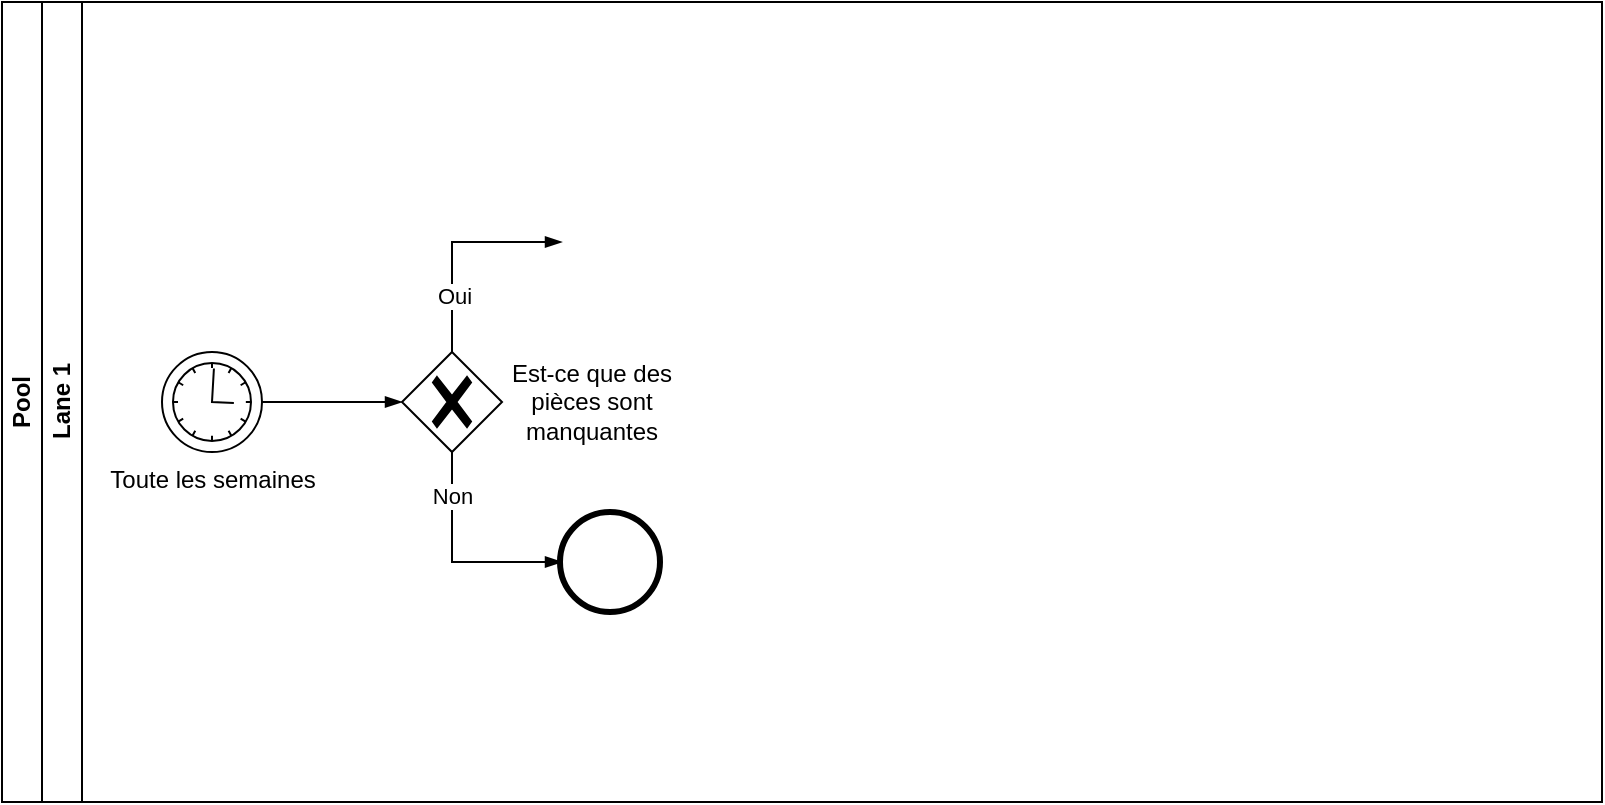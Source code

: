 <mxfile version="22.1.11" type="github">
  <diagram name="Page-1" id="jd4_b2cbeIl36sTIpOt9">
    <mxGraphModel dx="1434" dy="780" grid="1" gridSize="10" guides="1" tooltips="1" connect="1" arrows="1" fold="1" page="1" pageScale="1" pageWidth="827" pageHeight="1169" math="0" shadow="0">
      <root>
        <mxCell id="0" />
        <mxCell id="1" parent="0" />
        <mxCell id="ost7xarvKawhktNh5oQj-1" value="Pool" style="swimlane;html=1;childLayout=stackLayout;resizeParent=1;resizeParentMax=0;horizontal=0;startSize=20;horizontalStack=0;whiteSpace=wrap;" vertex="1" parent="1">
          <mxGeometry width="800" height="400" as="geometry" />
        </mxCell>
        <mxCell id="ost7xarvKawhktNh5oQj-2" value="Lane 1" style="swimlane;html=1;startSize=20;horizontal=0;" vertex="1" parent="ost7xarvKawhktNh5oQj-1">
          <mxGeometry x="20" width="780" height="400" as="geometry" />
        </mxCell>
        <mxCell id="ost7xarvKawhktNh5oQj-5" value="Toute les semaines" style="points=[[0.145,0.145,0],[0.5,0,0],[0.855,0.145,0],[1,0.5,0],[0.855,0.855,0],[0.5,1,0],[0.145,0.855,0],[0,0.5,0]];shape=mxgraph.bpmn.event;html=1;verticalLabelPosition=bottom;labelBackgroundColor=#ffffff;verticalAlign=top;align=center;perimeter=ellipsePerimeter;outlineConnect=0;aspect=fixed;outline=standard;symbol=timer;" vertex="1" parent="ost7xarvKawhktNh5oQj-2">
          <mxGeometry x="60" y="175" width="50" height="50" as="geometry" />
        </mxCell>
        <mxCell id="ost7xarvKawhktNh5oQj-6" value="" style="edgeStyle=elbowEdgeStyle;fontSize=12;html=1;endArrow=blockThin;endFill=1;rounded=0;exitX=1;exitY=0.5;exitDx=0;exitDy=0;exitPerimeter=0;entryX=0;entryY=0.5;entryDx=0;entryDy=0;entryPerimeter=0;" edge="1" parent="ost7xarvKawhktNh5oQj-2" source="ost7xarvKawhktNh5oQj-5" target="ost7xarvKawhktNh5oQj-9">
          <mxGeometry width="160" relative="1" as="geometry">
            <mxPoint x="130" y="199.5" as="sourcePoint" />
            <mxPoint x="160" y="200" as="targetPoint" />
          </mxGeometry>
        </mxCell>
        <mxCell id="ost7xarvKawhktNh5oQj-9" value="" style="points=[[0.25,0.25,0],[0.5,0,0],[0.75,0.25,0],[1,0.5,0],[0.75,0.75,0],[0.5,1,0],[0.25,0.75,0],[0,0.5,0]];shape=mxgraph.bpmn.gateway2;html=1;verticalLabelPosition=bottom;labelBackgroundColor=#ffffff;verticalAlign=top;align=center;perimeter=rhombusPerimeter;outlineConnect=0;outline=none;symbol=none;gwType=exclusive;" vertex="1" parent="ost7xarvKawhktNh5oQj-2">
          <mxGeometry x="180" y="175" width="50" height="50" as="geometry" />
        </mxCell>
        <mxCell id="ost7xarvKawhktNh5oQj-10" value="" style="edgeStyle=elbowEdgeStyle;fontSize=12;html=1;endArrow=blockThin;endFill=1;rounded=0;exitX=0.5;exitY=0;exitDx=0;exitDy=0;exitPerimeter=0;" edge="1" parent="ost7xarvKawhktNh5oQj-2" source="ost7xarvKawhktNh5oQj-9">
          <mxGeometry width="160" relative="1" as="geometry">
            <mxPoint x="205.5" y="160" as="sourcePoint" />
            <mxPoint x="260" y="120" as="targetPoint" />
            <Array as="points">
              <mxPoint x="205" y="80" />
            </Array>
          </mxGeometry>
        </mxCell>
        <mxCell id="ost7xarvKawhktNh5oQj-13" value="Oui" style="edgeLabel;html=1;align=center;verticalAlign=middle;resizable=0;points=[];" vertex="1" connectable="0" parent="ost7xarvKawhktNh5oQj-10">
          <mxGeometry x="-0.491" y="-1" relative="1" as="geometry">
            <mxPoint as="offset" />
          </mxGeometry>
        </mxCell>
        <mxCell id="ost7xarvKawhktNh5oQj-11" value="Est-ce que des pièces sont manquantes" style="text;html=1;strokeColor=none;fillColor=none;align=center;verticalAlign=middle;whiteSpace=wrap;rounded=0;" vertex="1" parent="ost7xarvKawhktNh5oQj-2">
          <mxGeometry x="220" y="170" width="110" height="60" as="geometry" />
        </mxCell>
        <mxCell id="ost7xarvKawhktNh5oQj-12" value="" style="edgeStyle=elbowEdgeStyle;fontSize=12;html=1;endArrow=blockThin;endFill=1;rounded=0;exitX=0.5;exitY=1;exitDx=0;exitDy=0;exitPerimeter=0;" edge="1" parent="ost7xarvKawhktNh5oQj-2" source="ost7xarvKawhktNh5oQj-9">
          <mxGeometry width="160" relative="1" as="geometry">
            <mxPoint x="205" y="240" as="sourcePoint" />
            <mxPoint x="260" y="280" as="targetPoint" />
            <Array as="points">
              <mxPoint x="205" y="240" />
            </Array>
          </mxGeometry>
        </mxCell>
        <mxCell id="ost7xarvKawhktNh5oQj-14" value="Non" style="edgeLabel;html=1;align=center;verticalAlign=middle;resizable=0;points=[];" vertex="1" connectable="0" parent="ost7xarvKawhktNh5oQj-12">
          <mxGeometry x="-0.6" relative="1" as="geometry">
            <mxPoint as="offset" />
          </mxGeometry>
        </mxCell>
        <mxCell id="ost7xarvKawhktNh5oQj-15" value="" style="points=[[0.145,0.145,0],[0.5,0,0],[0.855,0.145,0],[1,0.5,0],[0.855,0.855,0],[0.5,1,0],[0.145,0.855,0],[0,0.5,0]];shape=mxgraph.bpmn.event;html=1;verticalLabelPosition=bottom;labelBackgroundColor=#ffffff;verticalAlign=top;align=center;perimeter=ellipsePerimeter;outlineConnect=0;aspect=fixed;outline=end;symbol=terminate2;" vertex="1" parent="ost7xarvKawhktNh5oQj-2">
          <mxGeometry x="259" y="255" width="50" height="50" as="geometry" />
        </mxCell>
      </root>
    </mxGraphModel>
  </diagram>
</mxfile>
